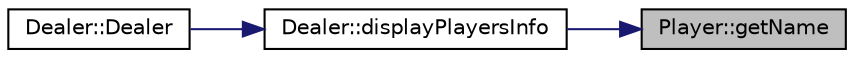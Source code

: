 digraph "Player::getName"
{
 // LATEX_PDF_SIZE
  edge [fontname="Helvetica",fontsize="10",labelfontname="Helvetica",labelfontsize="10"];
  node [fontname="Helvetica",fontsize="10",shape=record];
  rankdir="RL";
  Node1 [label="Player::getName",height=0.2,width=0.4,color="black", fillcolor="grey75", style="filled", fontcolor="black",tooltip=" "];
  Node1 -> Node2 [dir="back",color="midnightblue",fontsize="10",style="solid",fontname="Helvetica"];
  Node2 [label="Dealer::displayPlayersInfo",height=0.2,width=0.4,color="black", fillcolor="white", style="filled",URL="$class_dealer.html#a1bebb91ee3cd24a7d43c406bd5309507",tooltip=" "];
  Node2 -> Node3 [dir="back",color="midnightblue",fontsize="10",style="solid",fontname="Helvetica"];
  Node3 [label="Dealer::Dealer",height=0.2,width=0.4,color="black", fillcolor="white", style="filled",URL="$class_dealer.html#a6a28be2beee1c559e202fb5b84b069cc",tooltip=" "];
}
